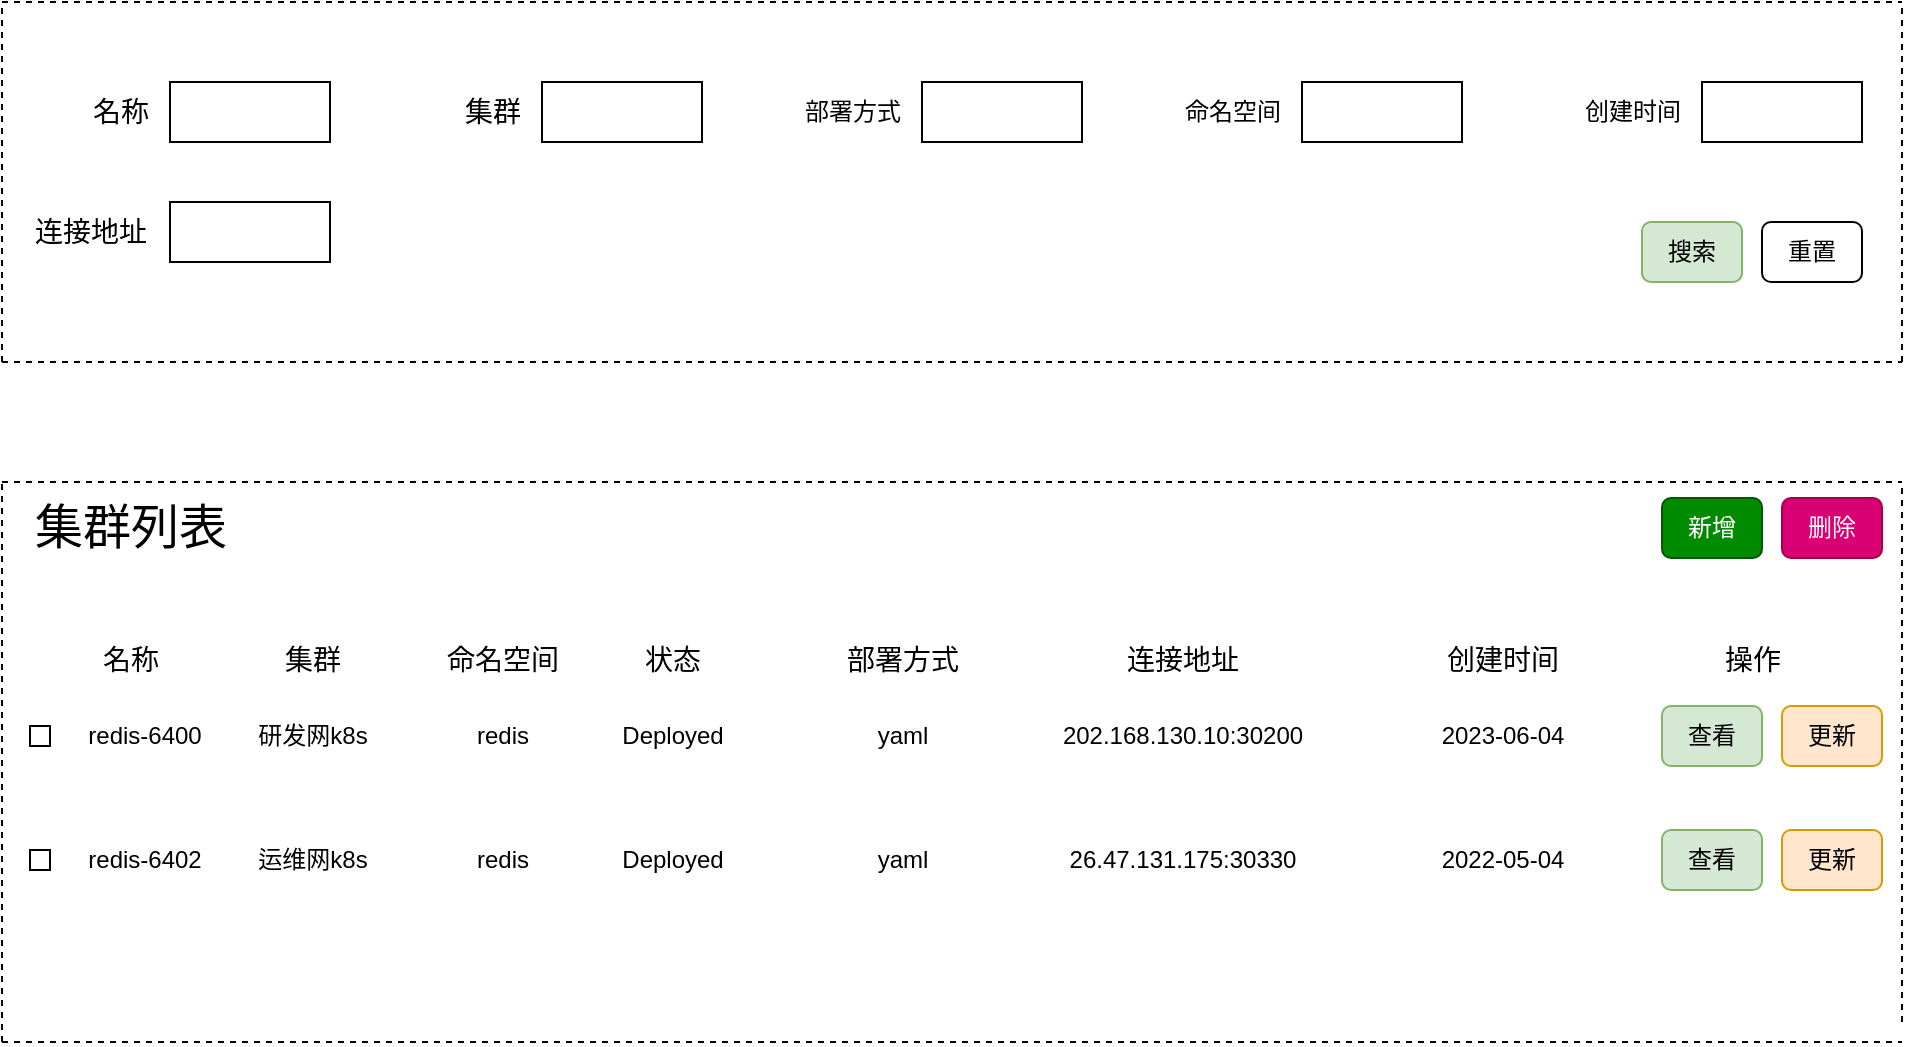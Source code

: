 <mxfile version="24.2.1" type="github">
  <diagram id="C5RBs43oDa-KdzZeNtuy" name="Page-1">
    <mxGraphModel dx="1213" dy="772" grid="0" gridSize="10" guides="1" tooltips="1" connect="1" arrows="1" fold="1" page="1" pageScale="1" pageWidth="3300" pageHeight="4681" math="0" shadow="0">
      <root>
        <mxCell id="WIyWlLk6GJQsqaUBKTNV-0" />
        <mxCell id="WIyWlLk6GJQsqaUBKTNV-1" parent="WIyWlLk6GJQsqaUBKTNV-0" />
        <mxCell id="Nnnm-JO2Qm5f4MvaiOQw-2" value="" style="rounded=0;whiteSpace=wrap;html=1;" vertex="1" parent="WIyWlLk6GJQsqaUBKTNV-1">
          <mxGeometry x="174" y="80" width="80" height="30" as="geometry" />
        </mxCell>
        <mxCell id="Nnnm-JO2Qm5f4MvaiOQw-3" value="" style="rounded=0;whiteSpace=wrap;html=1;" vertex="1" parent="WIyWlLk6GJQsqaUBKTNV-1">
          <mxGeometry x="360" y="80" width="80" height="30" as="geometry" />
        </mxCell>
        <mxCell id="Nnnm-JO2Qm5f4MvaiOQw-4" value="" style="rounded=0;whiteSpace=wrap;html=1;" vertex="1" parent="WIyWlLk6GJQsqaUBKTNV-1">
          <mxGeometry x="550" y="80" width="80" height="30" as="geometry" />
        </mxCell>
        <mxCell id="Nnnm-JO2Qm5f4MvaiOQw-6" value="" style="rounded=0;whiteSpace=wrap;html=1;" vertex="1" parent="WIyWlLk6GJQsqaUBKTNV-1">
          <mxGeometry x="740" y="80" width="80" height="30" as="geometry" />
        </mxCell>
        <mxCell id="Nnnm-JO2Qm5f4MvaiOQw-7" value="" style="rounded=0;whiteSpace=wrap;html=1;" vertex="1" parent="WIyWlLk6GJQsqaUBKTNV-1">
          <mxGeometry x="940" y="80" width="80" height="30" as="geometry" />
        </mxCell>
        <mxCell id="Nnnm-JO2Qm5f4MvaiOQw-11" value="&lt;font style=&quot;font-size: 14px;&quot;&gt;名称&lt;/font&gt;" style="text;html=1;align=center;verticalAlign=middle;resizable=0;points=[];autosize=1;strokeColor=none;fillColor=none;" vertex="1" parent="WIyWlLk6GJQsqaUBKTNV-1">
          <mxGeometry x="124" y="80" width="50" height="30" as="geometry" />
        </mxCell>
        <mxCell id="Nnnm-JO2Qm5f4MvaiOQw-12" value="&lt;span style=&quot;font-size: 14px;&quot;&gt;集群&lt;/span&gt;" style="text;html=1;align=center;verticalAlign=middle;resizable=0;points=[];autosize=1;strokeColor=none;fillColor=none;" vertex="1" parent="WIyWlLk6GJQsqaUBKTNV-1">
          <mxGeometry x="310" y="80" width="50" height="30" as="geometry" />
        </mxCell>
        <mxCell id="Nnnm-JO2Qm5f4MvaiOQw-19" value="部署方式" style="text;html=1;align=center;verticalAlign=middle;resizable=0;points=[];autosize=1;strokeColor=none;fillColor=none;" vertex="1" parent="WIyWlLk6GJQsqaUBKTNV-1">
          <mxGeometry x="480" y="80" width="70" height="30" as="geometry" />
        </mxCell>
        <mxCell id="Nnnm-JO2Qm5f4MvaiOQw-20" value="命名空间" style="text;html=1;align=center;verticalAlign=middle;resizable=0;points=[];autosize=1;strokeColor=none;fillColor=none;" vertex="1" parent="WIyWlLk6GJQsqaUBKTNV-1">
          <mxGeometry x="670" y="80" width="70" height="30" as="geometry" />
        </mxCell>
        <mxCell id="Nnnm-JO2Qm5f4MvaiOQw-22" value="创建时间" style="text;html=1;align=center;verticalAlign=middle;resizable=0;points=[];autosize=1;strokeColor=none;fillColor=none;" vertex="1" parent="WIyWlLk6GJQsqaUBKTNV-1">
          <mxGeometry x="870" y="80" width="70" height="30" as="geometry" />
        </mxCell>
        <mxCell id="Nnnm-JO2Qm5f4MvaiOQw-23" style="edgeStyle=orthogonalEdgeStyle;rounded=0;orthogonalLoop=1;jettySize=auto;html=1;exitX=0.5;exitY=1;exitDx=0;exitDy=0;" edge="1" parent="WIyWlLk6GJQsqaUBKTNV-1" source="Nnnm-JO2Qm5f4MvaiOQw-7" target="Nnnm-JO2Qm5f4MvaiOQw-7">
          <mxGeometry relative="1" as="geometry" />
        </mxCell>
        <mxCell id="Nnnm-JO2Qm5f4MvaiOQw-24" value="" style="rounded=0;whiteSpace=wrap;html=1;" vertex="1" parent="WIyWlLk6GJQsqaUBKTNV-1">
          <mxGeometry x="174" y="140" width="80" height="30" as="geometry" />
        </mxCell>
        <mxCell id="Nnnm-JO2Qm5f4MvaiOQw-25" value="&lt;font style=&quot;font-size: 14px;&quot;&gt;连接地址&lt;/font&gt;" style="text;html=1;align=center;verticalAlign=middle;resizable=0;points=[];autosize=1;strokeColor=none;fillColor=none;" vertex="1" parent="WIyWlLk6GJQsqaUBKTNV-1">
          <mxGeometry x="94" y="140" width="80" height="30" as="geometry" />
        </mxCell>
        <mxCell id="Nnnm-JO2Qm5f4MvaiOQw-26" value="搜索" style="rounded=1;whiteSpace=wrap;html=1;fillColor=#d5e8d4;strokeColor=#82b366;" vertex="1" parent="WIyWlLk6GJQsqaUBKTNV-1">
          <mxGeometry x="910" y="150" width="50" height="30" as="geometry" />
        </mxCell>
        <mxCell id="Nnnm-JO2Qm5f4MvaiOQw-28" value="重置" style="rounded=1;whiteSpace=wrap;html=1;" vertex="1" parent="WIyWlLk6GJQsqaUBKTNV-1">
          <mxGeometry x="970" y="150" width="50" height="30" as="geometry" />
        </mxCell>
        <mxCell id="Nnnm-JO2Qm5f4MvaiOQw-33" value="" style="endArrow=none;dashed=1;html=1;rounded=0;" edge="1" parent="WIyWlLk6GJQsqaUBKTNV-1">
          <mxGeometry width="50" height="50" relative="1" as="geometry">
            <mxPoint x="90" y="40" as="sourcePoint" />
            <mxPoint x="1040" y="40" as="targetPoint" />
          </mxGeometry>
        </mxCell>
        <mxCell id="Nnnm-JO2Qm5f4MvaiOQw-34" value="" style="endArrow=none;dashed=1;html=1;rounded=0;" edge="1" parent="WIyWlLk6GJQsqaUBKTNV-1">
          <mxGeometry width="50" height="50" relative="1" as="geometry">
            <mxPoint x="90" y="220" as="sourcePoint" />
            <mxPoint x="90" y="40" as="targetPoint" />
          </mxGeometry>
        </mxCell>
        <mxCell id="Nnnm-JO2Qm5f4MvaiOQw-35" value="" style="endArrow=none;dashed=1;html=1;rounded=0;" edge="1" parent="WIyWlLk6GJQsqaUBKTNV-1">
          <mxGeometry width="50" height="50" relative="1" as="geometry">
            <mxPoint x="90" y="220" as="sourcePoint" />
            <mxPoint x="1040" y="220" as="targetPoint" />
          </mxGeometry>
        </mxCell>
        <mxCell id="Nnnm-JO2Qm5f4MvaiOQw-36" value="" style="endArrow=none;dashed=1;html=1;rounded=0;" edge="1" parent="WIyWlLk6GJQsqaUBKTNV-1">
          <mxGeometry width="50" height="50" relative="1" as="geometry">
            <mxPoint x="1040" y="220" as="sourcePoint" />
            <mxPoint x="1040" y="40" as="targetPoint" />
          </mxGeometry>
        </mxCell>
        <mxCell id="Nnnm-JO2Qm5f4MvaiOQw-37" value="&lt;font style=&quot;font-size: 24px;&quot;&gt;集群列表&lt;/font&gt;" style="text;html=1;align=center;verticalAlign=middle;resizable=0;points=[];autosize=1;strokeColor=none;fillColor=none;" vertex="1" parent="WIyWlLk6GJQsqaUBKTNV-1">
          <mxGeometry x="94" y="283" width="120" height="40" as="geometry" />
        </mxCell>
        <mxCell id="Nnnm-JO2Qm5f4MvaiOQw-38" value="&lt;font style=&quot;font-size: 14px;&quot;&gt;名称&lt;/font&gt;" style="text;html=1;align=center;verticalAlign=middle;resizable=0;points=[];autosize=1;strokeColor=none;fillColor=none;imageAspect=1;" vertex="1" parent="WIyWlLk6GJQsqaUBKTNV-1">
          <mxGeometry x="129" y="354" width="50" height="30" as="geometry" />
        </mxCell>
        <mxCell id="Nnnm-JO2Qm5f4MvaiOQw-39" value="&lt;font style=&quot;font-size: 14px;&quot;&gt;集群&lt;/font&gt;" style="text;html=1;align=center;verticalAlign=middle;resizable=0;points=[];autosize=1;strokeColor=none;fillColor=none;imageAspect=1;" vertex="1" parent="WIyWlLk6GJQsqaUBKTNV-1">
          <mxGeometry x="220" y="354" width="50" height="30" as="geometry" />
        </mxCell>
        <mxCell id="Nnnm-JO2Qm5f4MvaiOQw-40" value="&lt;font style=&quot;font-size: 14px;&quot;&gt;命名空间&lt;/font&gt;" style="text;html=1;align=center;verticalAlign=middle;resizable=0;points=[];autosize=1;strokeColor=none;fillColor=none;imageAspect=1;" vertex="1" parent="WIyWlLk6GJQsqaUBKTNV-1">
          <mxGeometry x="300" y="354" width="80" height="30" as="geometry" />
        </mxCell>
        <mxCell id="Nnnm-JO2Qm5f4MvaiOQw-41" value="&lt;font style=&quot;font-size: 14px;&quot;&gt;部署方式&lt;/font&gt;" style="text;html=1;align=center;verticalAlign=middle;resizable=0;points=[];autosize=1;strokeColor=none;fillColor=none;imageAspect=1;" vertex="1" parent="WIyWlLk6GJQsqaUBKTNV-1">
          <mxGeometry x="500" y="354" width="80" height="30" as="geometry" />
        </mxCell>
        <mxCell id="Nnnm-JO2Qm5f4MvaiOQw-42" value="&lt;span style=&quot;font-size: 14px;&quot;&gt;连接地址&lt;/span&gt;" style="text;html=1;align=center;verticalAlign=middle;resizable=0;points=[];autosize=1;strokeColor=none;fillColor=none;imageAspect=1;" vertex="1" parent="WIyWlLk6GJQsqaUBKTNV-1">
          <mxGeometry x="640" y="354" width="80" height="30" as="geometry" />
        </mxCell>
        <mxCell id="Nnnm-JO2Qm5f4MvaiOQw-43" value="&lt;font style=&quot;font-size: 14px;&quot;&gt;操作&lt;/font&gt;" style="text;html=1;align=center;verticalAlign=middle;resizable=0;points=[];autosize=1;strokeColor=none;fillColor=none;imageAspect=1;" vertex="1" parent="WIyWlLk6GJQsqaUBKTNV-1">
          <mxGeometry x="940" y="354" width="50" height="30" as="geometry" />
        </mxCell>
        <mxCell id="Nnnm-JO2Qm5f4MvaiOQw-44" value="&lt;span style=&quot;font-size: 14px;&quot;&gt;创建时间&lt;/span&gt;" style="text;html=1;align=center;verticalAlign=middle;resizable=0;points=[];autosize=1;strokeColor=none;fillColor=none;imageAspect=1;" vertex="1" parent="WIyWlLk6GJQsqaUBKTNV-1">
          <mxGeometry x="800" y="354" width="80" height="30" as="geometry" />
        </mxCell>
        <mxCell id="Nnnm-JO2Qm5f4MvaiOQw-45" value="redis-6400" style="text;html=1;align=center;verticalAlign=middle;resizable=0;points=[];autosize=1;strokeColor=none;fillColor=none;" vertex="1" parent="WIyWlLk6GJQsqaUBKTNV-1">
          <mxGeometry x="121" y="392" width="80" height="30" as="geometry" />
        </mxCell>
        <mxCell id="Nnnm-JO2Qm5f4MvaiOQw-46" value="研发网k8s" style="text;html=1;align=center;verticalAlign=middle;resizable=0;points=[];autosize=1;strokeColor=none;fillColor=none;" vertex="1" parent="WIyWlLk6GJQsqaUBKTNV-1">
          <mxGeometry x="205" y="392" width="80" height="30" as="geometry" />
        </mxCell>
        <mxCell id="Nnnm-JO2Qm5f4MvaiOQw-47" value="redis" style="text;html=1;align=center;verticalAlign=middle;resizable=0;points=[];autosize=1;strokeColor=none;fillColor=none;" vertex="1" parent="WIyWlLk6GJQsqaUBKTNV-1">
          <mxGeometry x="315" y="392" width="50" height="30" as="geometry" />
        </mxCell>
        <mxCell id="Nnnm-JO2Qm5f4MvaiOQw-48" value="yaml" style="text;html=1;align=center;verticalAlign=middle;resizable=0;points=[];autosize=1;strokeColor=none;fillColor=none;" vertex="1" parent="WIyWlLk6GJQsqaUBKTNV-1">
          <mxGeometry x="515" y="392" width="50" height="30" as="geometry" />
        </mxCell>
        <mxCell id="Nnnm-JO2Qm5f4MvaiOQw-49" value="202.168.130.10:30200" style="text;html=1;align=center;verticalAlign=middle;resizable=0;points=[];autosize=1;strokeColor=none;fillColor=none;" vertex="1" parent="WIyWlLk6GJQsqaUBKTNV-1">
          <mxGeometry x="610" y="392" width="140" height="30" as="geometry" />
        </mxCell>
        <mxCell id="Nnnm-JO2Qm5f4MvaiOQw-50" value="2023-06-04" style="text;html=1;align=center;verticalAlign=middle;resizable=0;points=[];autosize=1;strokeColor=none;fillColor=none;" vertex="1" parent="WIyWlLk6GJQsqaUBKTNV-1">
          <mxGeometry x="800" y="392" width="80" height="30" as="geometry" />
        </mxCell>
        <mxCell id="Nnnm-JO2Qm5f4MvaiOQw-51" value="查看" style="rounded=1;whiteSpace=wrap;html=1;fillColor=#d5e8d4;strokeColor=#82b366;" vertex="1" parent="WIyWlLk6GJQsqaUBKTNV-1">
          <mxGeometry x="920" y="392" width="50" height="30" as="geometry" />
        </mxCell>
        <mxCell id="Nnnm-JO2Qm5f4MvaiOQw-52" value="更新" style="rounded=1;whiteSpace=wrap;html=1;fillColor=#ffe6cc;strokeColor=#d79b00;" vertex="1" parent="WIyWlLk6GJQsqaUBKTNV-1">
          <mxGeometry x="980" y="392" width="50" height="30" as="geometry" />
        </mxCell>
        <mxCell id="Nnnm-JO2Qm5f4MvaiOQw-53" value="&lt;font style=&quot;font-size: 14px;&quot;&gt;状态&lt;/font&gt;" style="text;html=1;align=center;verticalAlign=middle;resizable=0;points=[];autosize=1;strokeColor=none;fillColor=none;imageAspect=1;" vertex="1" parent="WIyWlLk6GJQsqaUBKTNV-1">
          <mxGeometry x="400" y="354" width="50" height="30" as="geometry" />
        </mxCell>
        <mxCell id="Nnnm-JO2Qm5f4MvaiOQw-54" value="Deployed" style="text;html=1;align=center;verticalAlign=middle;resizable=0;points=[];autosize=1;strokeColor=none;fillColor=none;" vertex="1" parent="WIyWlLk6GJQsqaUBKTNV-1">
          <mxGeometry x="390" y="392" width="70" height="30" as="geometry" />
        </mxCell>
        <mxCell id="Nnnm-JO2Qm5f4MvaiOQw-55" value="" style="endArrow=none;dashed=1;html=1;rounded=0;" edge="1" parent="WIyWlLk6GJQsqaUBKTNV-1">
          <mxGeometry width="50" height="50" relative="1" as="geometry">
            <mxPoint x="90" y="280" as="sourcePoint" />
            <mxPoint x="1040" y="280" as="targetPoint" />
          </mxGeometry>
        </mxCell>
        <mxCell id="Nnnm-JO2Qm5f4MvaiOQw-56" value="" style="endArrow=none;dashed=1;html=1;rounded=0;" edge="1" parent="WIyWlLk6GJQsqaUBKTNV-1">
          <mxGeometry width="50" height="50" relative="1" as="geometry">
            <mxPoint x="90" y="560" as="sourcePoint" />
            <mxPoint x="90" y="280" as="targetPoint" />
          </mxGeometry>
        </mxCell>
        <mxCell id="Nnnm-JO2Qm5f4MvaiOQw-57" value="" style="endArrow=none;dashed=1;html=1;rounded=0;" edge="1" parent="WIyWlLk6GJQsqaUBKTNV-1">
          <mxGeometry width="50" height="50" relative="1" as="geometry">
            <mxPoint x="90" y="560" as="sourcePoint" />
            <mxPoint x="1040" y="560" as="targetPoint" />
          </mxGeometry>
        </mxCell>
        <mxCell id="Nnnm-JO2Qm5f4MvaiOQw-58" value="" style="endArrow=none;dashed=1;html=1;rounded=0;" edge="1" parent="WIyWlLk6GJQsqaUBKTNV-1">
          <mxGeometry width="50" height="50" relative="1" as="geometry">
            <mxPoint x="1040" y="550" as="sourcePoint" />
            <mxPoint x="1040" y="280" as="targetPoint" />
          </mxGeometry>
        </mxCell>
        <mxCell id="Nnnm-JO2Qm5f4MvaiOQw-59" value="新增" style="rounded=1;whiteSpace=wrap;html=1;fillColor=#008a00;strokeColor=#005700;fontColor=#ffffff;" vertex="1" parent="WIyWlLk6GJQsqaUBKTNV-1">
          <mxGeometry x="920" y="288" width="50" height="30" as="geometry" />
        </mxCell>
        <mxCell id="Nnnm-JO2Qm5f4MvaiOQw-61" value="删除" style="rounded=1;whiteSpace=wrap;html=1;fillColor=#d80073;strokeColor=#A50040;fontColor=#ffffff;" vertex="1" parent="WIyWlLk6GJQsqaUBKTNV-1">
          <mxGeometry x="980" y="288" width="50" height="30" as="geometry" />
        </mxCell>
        <mxCell id="Nnnm-JO2Qm5f4MvaiOQw-62" value="" style="rounded=0;whiteSpace=wrap;html=1;" vertex="1" parent="WIyWlLk6GJQsqaUBKTNV-1">
          <mxGeometry x="104" y="402" width="10" height="10" as="geometry" />
        </mxCell>
        <mxCell id="Nnnm-JO2Qm5f4MvaiOQw-63" value="redis-6402" style="text;html=1;align=center;verticalAlign=middle;resizable=0;points=[];autosize=1;strokeColor=none;fillColor=none;" vertex="1" parent="WIyWlLk6GJQsqaUBKTNV-1">
          <mxGeometry x="121" y="454" width="80" height="30" as="geometry" />
        </mxCell>
        <mxCell id="Nnnm-JO2Qm5f4MvaiOQw-64" value="运维网k8s" style="text;html=1;align=center;verticalAlign=middle;resizable=0;points=[];autosize=1;strokeColor=none;fillColor=none;" vertex="1" parent="WIyWlLk6GJQsqaUBKTNV-1">
          <mxGeometry x="205" y="454" width="80" height="30" as="geometry" />
        </mxCell>
        <mxCell id="Nnnm-JO2Qm5f4MvaiOQw-65" value="redis" style="text;html=1;align=center;verticalAlign=middle;resizable=0;points=[];autosize=1;strokeColor=none;fillColor=none;" vertex="1" parent="WIyWlLk6GJQsqaUBKTNV-1">
          <mxGeometry x="315" y="454" width="50" height="30" as="geometry" />
        </mxCell>
        <mxCell id="Nnnm-JO2Qm5f4MvaiOQw-66" value="yaml" style="text;html=1;align=center;verticalAlign=middle;resizable=0;points=[];autosize=1;strokeColor=none;fillColor=none;" vertex="1" parent="WIyWlLk6GJQsqaUBKTNV-1">
          <mxGeometry x="515" y="454" width="50" height="30" as="geometry" />
        </mxCell>
        <mxCell id="Nnnm-JO2Qm5f4MvaiOQw-67" value="26.47.131.175:30330" style="text;html=1;align=center;verticalAlign=middle;resizable=0;points=[];autosize=1;strokeColor=none;fillColor=none;" vertex="1" parent="WIyWlLk6GJQsqaUBKTNV-1">
          <mxGeometry x="610" y="454" width="140" height="30" as="geometry" />
        </mxCell>
        <mxCell id="Nnnm-JO2Qm5f4MvaiOQw-68" value="2022-05-04" style="text;html=1;align=center;verticalAlign=middle;resizable=0;points=[];autosize=1;strokeColor=none;fillColor=none;" vertex="1" parent="WIyWlLk6GJQsqaUBKTNV-1">
          <mxGeometry x="800" y="454" width="80" height="30" as="geometry" />
        </mxCell>
        <mxCell id="Nnnm-JO2Qm5f4MvaiOQw-69" value="查看" style="rounded=1;whiteSpace=wrap;html=1;fillColor=#d5e8d4;strokeColor=#82b366;" vertex="1" parent="WIyWlLk6GJQsqaUBKTNV-1">
          <mxGeometry x="920" y="454" width="50" height="30" as="geometry" />
        </mxCell>
        <mxCell id="Nnnm-JO2Qm5f4MvaiOQw-70" value="更新" style="rounded=1;whiteSpace=wrap;html=1;fillColor=#ffe6cc;strokeColor=#d79b00;" vertex="1" parent="WIyWlLk6GJQsqaUBKTNV-1">
          <mxGeometry x="980" y="454" width="50" height="30" as="geometry" />
        </mxCell>
        <mxCell id="Nnnm-JO2Qm5f4MvaiOQw-71" value="Deployed" style="text;html=1;align=center;verticalAlign=middle;resizable=0;points=[];autosize=1;strokeColor=none;fillColor=none;" vertex="1" parent="WIyWlLk6GJQsqaUBKTNV-1">
          <mxGeometry x="390" y="454" width="70" height="30" as="geometry" />
        </mxCell>
        <mxCell id="Nnnm-JO2Qm5f4MvaiOQw-72" value="" style="rounded=0;whiteSpace=wrap;html=1;" vertex="1" parent="WIyWlLk6GJQsqaUBKTNV-1">
          <mxGeometry x="104" y="464" width="10" height="10" as="geometry" />
        </mxCell>
      </root>
    </mxGraphModel>
  </diagram>
</mxfile>
